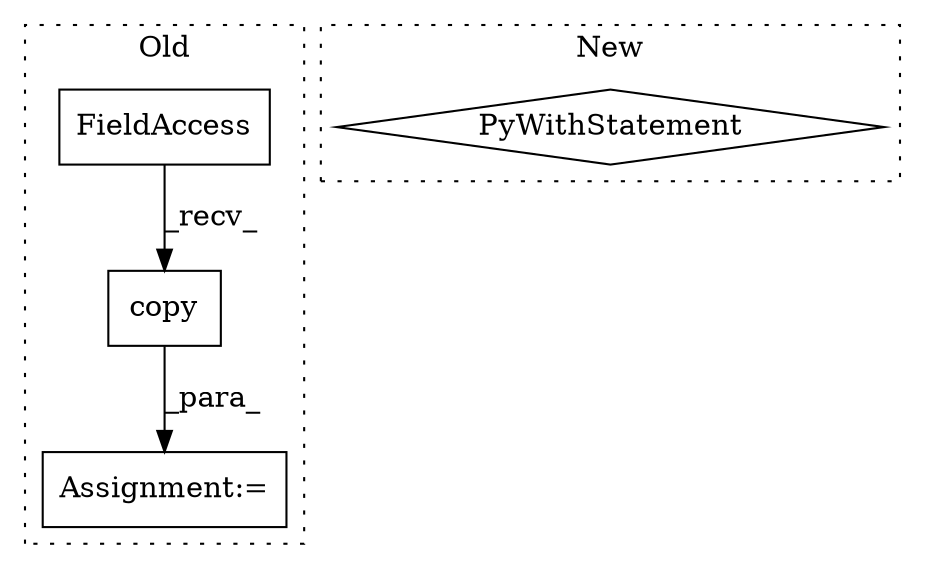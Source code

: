 digraph G {
subgraph cluster0 {
1 [label="copy" a="32" s="2887" l="6" shape="box"];
3 [label="Assignment:=" a="7" s="2866" l="1" shape="box"];
4 [label="FieldAccess" a="22" s="2867" l="19" shape="box"];
label = "Old";
style="dotted";
}
subgraph cluster1 {
2 [label="PyWithStatement" a="104" s="2824,2857" l="10,2" shape="diamond"];
label = "New";
style="dotted";
}
1 -> 3 [label="_para_"];
4 -> 1 [label="_recv_"];
}